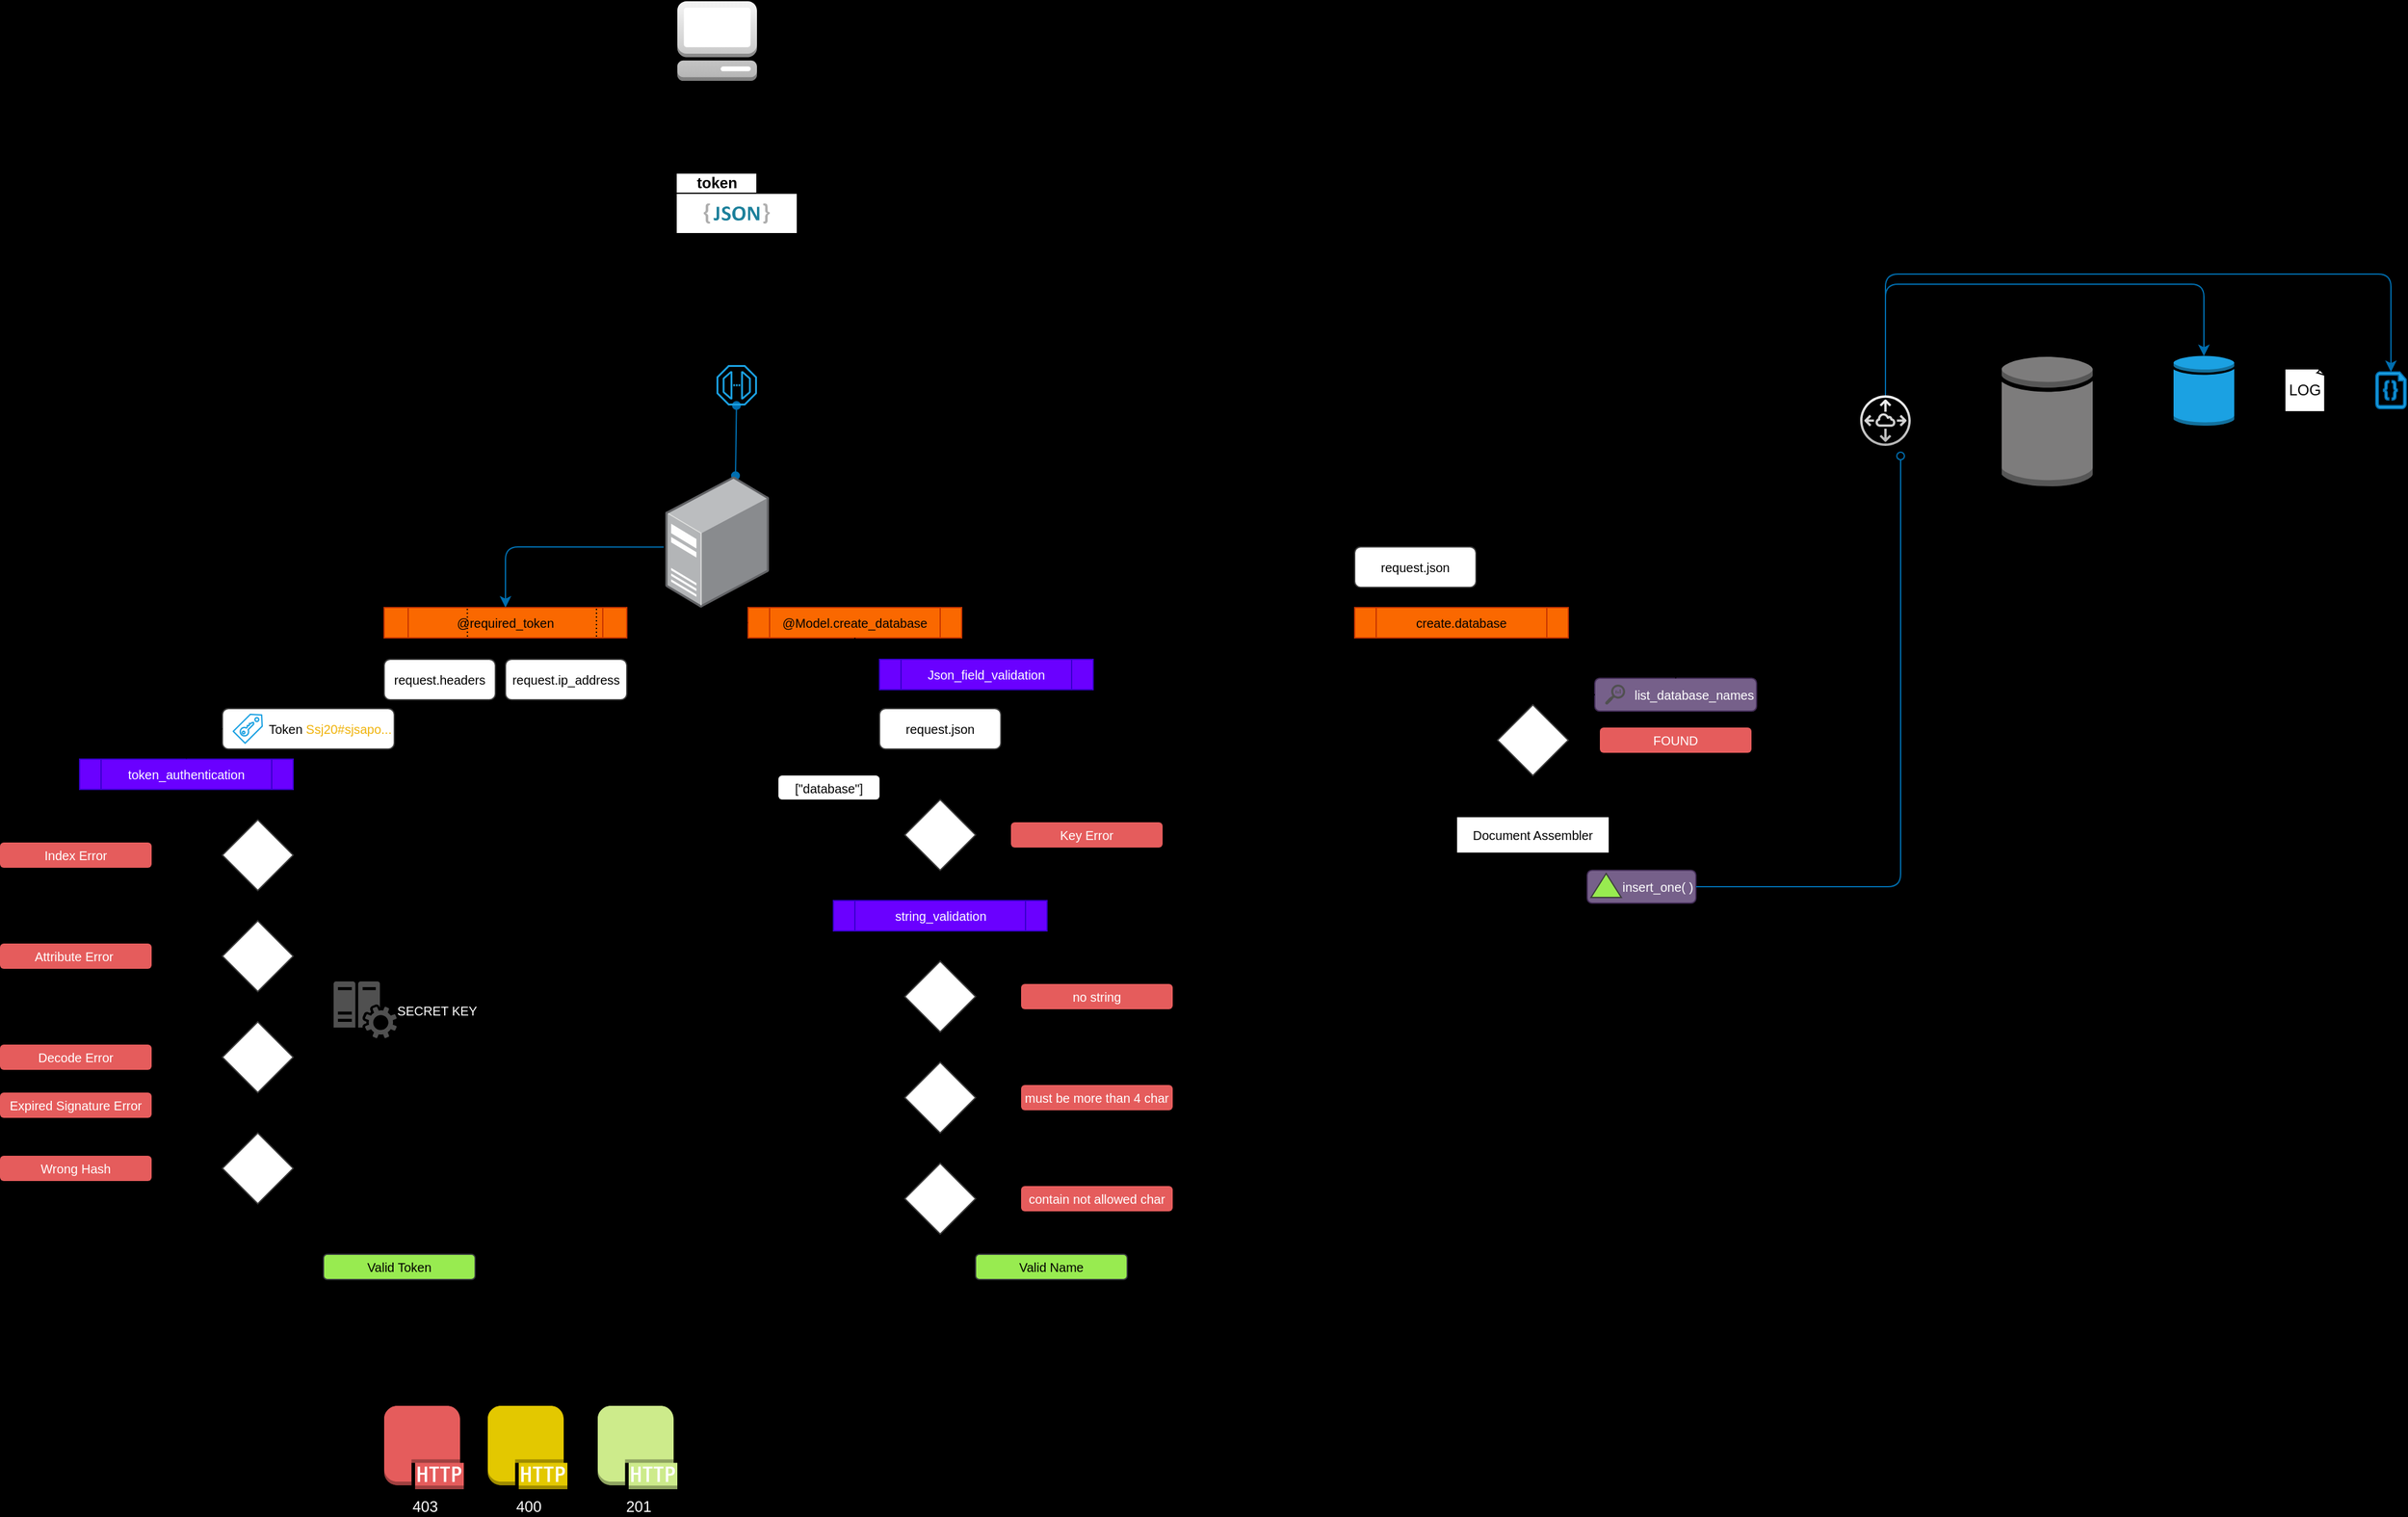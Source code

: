 <mxfile>
    <diagram id="cHQckICc_KCXVRTkvGpA" name="Página-1">
        <mxGraphModel dx="2268" dy="1655" grid="1" gridSize="8" guides="1" tooltips="1" connect="1" arrows="1" fold="1" page="1" pageScale="1" pageWidth="1654" pageHeight="1169" background="#000000" math="0" shadow="0">
            <root>
                <mxCell id="0"/>
                <mxCell id="1" parent="0"/>
                <mxCell id="13" style="edgeStyle=none;html=1;exitX=0.5;exitY=1;exitDx=0;exitDy=0;exitPerimeter=0;entryX=0.343;entryY=0.028;entryDx=0;entryDy=0;entryPerimeter=0;startArrow=none;startFill=0;endArrow=none;endFill=0;strokeWidth=1;" parent="1" source="5" target="10" edge="1">
                    <mxGeometry relative="1" as="geometry"/>
                </mxCell>
                <mxCell id="5" value="" style="outlineConnect=0;dashed=0;verticalLabelPosition=bottom;verticalAlign=top;align=center;html=1;shape=mxgraph.aws3.management_console;fillColor=#f5f5f5;strokeColor=#666666;gradientColor=#b3b3b3;" parent="1" vertex="1">
                    <mxGeometry x="800" y="48" width="63" height="63" as="geometry"/>
                </mxCell>
                <mxCell id="9" style="edgeStyle=none;html=1;startArrow=oval;startFill=1;endArrow=oval;endFill=1;exitX=0.677;exitY=-0.004;exitDx=0;exitDy=0;exitPerimeter=0;strokeWidth=1;fillColor=#1ba1e2;strokeColor=#006EAF;" parent="1" source="6" target="8" edge="1">
                    <mxGeometry relative="1" as="geometry">
                        <mxPoint x="832.02" y="344" as="targetPoint"/>
                    </mxGeometry>
                </mxCell>
                <mxCell id="121" style="edgeStyle=none;html=1;fontSize=10;fontColor=#000000;startArrow=none;startFill=0;endArrow=none;endFill=0;strokeWidth=1;dashed=1;" parent="1" source="6" target="120" edge="1">
                    <mxGeometry relative="1" as="geometry">
                        <mxPoint x="1736" y="380" as="targetPoint"/>
                        <Array as="points">
                            <mxPoint x="1304" y="472"/>
                            <mxPoint x="1304" y="380"/>
                        </Array>
                    </mxGeometry>
                </mxCell>
                <mxCell id="6" value="" style="points=[];aspect=fixed;html=1;align=center;shadow=0;dashed=0;image;image=img/lib/allied_telesis/computer_and_terminals/Server_Desktop.svg;gradientColor=none;imageBorder=none;imageBackground=none;" parent="1" vertex="1">
                    <mxGeometry x="790.48" y="424" width="82.04" height="104" as="geometry"/>
                </mxCell>
                <mxCell id="140" style="edgeStyle=none;html=1;exitX=1;exitY=0.5;exitDx=0;exitDy=0;exitPerimeter=0;entryX=0;entryY=0.5;entryDx=0;entryDy=0;entryPerimeter=0;endArrow=none;endFill=0;" edge="1" parent="1" source="7" target="139">
                    <mxGeometry relative="1" as="geometry">
                        <Array as="points">
                            <mxPoint x="1944" y="380"/>
                            <mxPoint x="1944" y="356"/>
                        </Array>
                    </mxGeometry>
                </mxCell>
                <mxCell id="7" value="" style="outlineConnect=0;dashed=0;verticalLabelPosition=bottom;verticalAlign=top;align=center;html=1;shape=mxgraph.aws3.generic_database;fillColor=#7D7C7C;gradientColor=none;" parent="1" vertex="1">
                    <mxGeometry x="1848" y="328" width="72" height="104" as="geometry"/>
                </mxCell>
                <mxCell id="16" style="edgeStyle=none;html=1;exitX=0.5;exitY=1;exitDx=0;exitDy=0;exitPerimeter=0;startArrow=none;startFill=0;endArrow=none;endFill=0;strokeWidth=1;" parent="1" source="10" target="8" edge="1">
                    <mxGeometry relative="1" as="geometry"/>
                </mxCell>
                <mxCell id="10" value="token" style="shape=folder;fontStyle=1;tabWidth=64;tabHeight=16;tabPosition=left;html=1;boundedLbl=1;labelInHeader=1;container=1;collapsible=0;recursiveResize=0;gradientColor=none;" parent="1" vertex="1">
                    <mxGeometry x="799" y="184" width="96" height="48" as="geometry"/>
                </mxCell>
                <mxCell id="12" value="" style="dashed=0;outlineConnect=0;html=1;align=center;labelPosition=center;verticalLabelPosition=bottom;verticalAlign=top;shape=mxgraph.weblogos.json_2;gradientColor=none;" parent="10" vertex="1">
                    <mxGeometry x="21.9" y="24" width="52.2" height="16" as="geometry"/>
                </mxCell>
                <mxCell id="18" value="" style="group" parent="1" vertex="1" connectable="0">
                    <mxGeometry x="831" y="336" width="185" height="32" as="geometry"/>
                </mxCell>
                <mxCell id="8" value="" style="sketch=0;outlineConnect=0;fontColor=#ffffff;fillColor=#1ba1e2;strokeColor=#006EAF;dashed=0;verticalLabelPosition=bottom;verticalAlign=top;align=center;html=1;fontSize=12;fontStyle=0;aspect=fixed;pointerEvents=1;shape=mxgraph.aws4.endpoint;" parent="18" vertex="1">
                    <mxGeometry width="32" height="32" as="geometry"/>
                </mxCell>
                <mxCell id="17" value="/tests/test-create-database" style="text;html=1;strokeColor=none;fillColor=none;align=center;verticalAlign=middle;whiteSpace=wrap;rounded=0;fontSize=10;" parent="18" vertex="1">
                    <mxGeometry x="17" y="2" width="168" height="30" as="geometry"/>
                </mxCell>
                <mxCell id="30" style="edgeStyle=none;html=1;exitX=0.5;exitY=0;exitDx=0;exitDy=0;entryX=-0.015;entryY=0.54;entryDx=0;entryDy=0;entryPerimeter=0;fontSize=10;startArrow=classic;startFill=1;endArrow=none;endFill=0;strokeWidth=1;fillColor=#1ba1e2;strokeColor=#006EAF;" parent="1" source="19" target="6" edge="1">
                    <mxGeometry relative="1" as="geometry">
                        <Array as="points">
                            <mxPoint x="664" y="480"/>
                        </Array>
                    </mxGeometry>
                </mxCell>
                <mxCell id="34" style="edgeStyle=none;html=1;exitX=0.25;exitY=1;exitDx=0;exitDy=0;entryX=0.546;entryY=-0.005;entryDx=0;entryDy=0;entryPerimeter=0;fontSize=10;startArrow=none;startFill=0;endArrow=none;endFill=0;strokeWidth=1;" parent="1" source="19" target="24" edge="1">
                    <mxGeometry relative="1" as="geometry"/>
                </mxCell>
                <mxCell id="35" style="edgeStyle=none;html=1;exitX=0.75;exitY=1;exitDx=0;exitDy=0;entryX=0.5;entryY=0;entryDx=0;entryDy=0;fontSize=10;startArrow=none;startFill=0;endArrow=none;endFill=0;strokeWidth=1;" parent="1" source="19" target="31" edge="1">
                    <mxGeometry relative="1" as="geometry"/>
                </mxCell>
                <mxCell id="19" value="@required_token" style="shape=process;whiteSpace=wrap;html=1;backgroundOutline=1;fontSize=10;strokeColor=#C73500;fillColor=#fa6800;fontColor=#000000;" parent="1" vertex="1">
                    <mxGeometry x="568" y="528" width="192" height="24" as="geometry"/>
                </mxCell>
                <mxCell id="53" style="edgeStyle=none;html=1;exitX=0;exitY=0.5;exitDx=0;exitDy=0;exitPerimeter=0;entryX=1;entryY=0;entryDx=0;entryDy=0;fontSize=10;fontColor=#FFFFFF;startArrow=none;startFill=0;endArrow=classic;endFill=1;strokeWidth=1;" parent="1" source="20" target="51" edge="1">
                    <mxGeometry relative="1" as="geometry">
                        <Array as="points">
                            <mxPoint x="496" y="847"/>
                        </Array>
                    </mxGeometry>
                </mxCell>
                <mxCell id="21" value="@Model.create_database" style="shape=process;whiteSpace=wrap;html=1;backgroundOutline=1;fontSize=10;strokeColor=#C73500;fillColor=#fa6800;fontColor=#000000;" parent="1" vertex="1">
                    <mxGeometry x="856" y="528" width="169" height="24" as="geometry"/>
                </mxCell>
                <mxCell id="37" style="edgeStyle=none;html=1;exitX=0.75;exitY=0;exitDx=0;exitDy=0;dashed=1;dashPattern=1 2;fontSize=10;startArrow=none;startFill=0;endArrow=none;endFill=0;strokeWidth=1;entryX=0;entryY=0;entryDx=0;entryDy=16;entryPerimeter=0;" parent="1" source="24" target="10" edge="1">
                    <mxGeometry relative="1" as="geometry">
                        <mxPoint x="792" y="192" as="targetPoint"/>
                        <Array as="points">
                            <mxPoint x="632" y="200"/>
                        </Array>
                    </mxGeometry>
                </mxCell>
                <mxCell id="107" style="edgeStyle=none;html=1;exitX=0;exitY=0.5;exitDx=0;exitDy=0;entryX=0.5;entryY=0;entryDx=0;entryDy=0;fontSize=10;fontColor=#000000;startArrow=none;startFill=0;endArrow=classic;endFill=1;strokeWidth=1;" parent="1" source="24" target="39" edge="1">
                    <mxGeometry relative="1" as="geometry">
                        <Array as="points">
                            <mxPoint x="508" y="585"/>
                        </Array>
                    </mxGeometry>
                </mxCell>
                <mxCell id="24" value="request.headers" style="rounded=1;whiteSpace=wrap;html=1;fontSize=10;strokeColor=#3D3D3D;gradientColor=none;" parent="1" vertex="1">
                    <mxGeometry x="568" y="569" width="88" height="32" as="geometry"/>
                </mxCell>
                <mxCell id="36" style="edgeStyle=none;html=1;exitX=0.75;exitY=0;exitDx=0;exitDy=0;entryX=0.02;entryY=0.98;entryDx=0;entryDy=0;entryPerimeter=0;fontSize=10;startArrow=none;startFill=0;endArrow=none;endFill=0;strokeWidth=1;dashed=1;dashPattern=1 2;" parent="1" source="31" target="5" edge="1">
                    <mxGeometry relative="1" as="geometry">
                        <Array as="points">
                            <mxPoint x="736" y="110"/>
                        </Array>
                    </mxGeometry>
                </mxCell>
                <mxCell id="63" style="edgeStyle=none;html=1;exitX=0.5;exitY=1;exitDx=0;exitDy=0;entryX=1;entryY=0;entryDx=0;entryDy=0;fontSize=10;fontColor=#FFFFFF;startArrow=none;startFill=0;endArrow=classic;endFill=1;strokeWidth=1;" parent="1" source="31" target="61" edge="1">
                    <mxGeometry relative="1" as="geometry">
                        <Array as="points">
                            <mxPoint x="712" y="656"/>
                            <mxPoint x="712" y="880"/>
                        </Array>
                    </mxGeometry>
                </mxCell>
                <mxCell id="31" value="request.ip_address" style="rounded=1;whiteSpace=wrap;html=1;fontSize=10;strokeColor=#3D3D3D;gradientColor=none;" parent="1" vertex="1">
                    <mxGeometry x="664" y="569" width="96" height="32" as="geometry"/>
                </mxCell>
                <mxCell id="40" value="" style="group" parent="1" vertex="1" connectable="0">
                    <mxGeometry x="440" y="608" width="136" height="32" as="geometry"/>
                </mxCell>
                <mxCell id="39" value="Token&amp;nbsp;&lt;font color=&quot;#f0b30a&quot;&gt;Ssj20#sjsapo...&lt;/font&gt;" style="rounded=1;whiteSpace=wrap;html=1;fontSize=10;strokeColor=#3D3D3D;gradientColor=none;align=right;" parent="40" vertex="1">
                    <mxGeometry width="136" height="32" as="geometry"/>
                </mxCell>
                <mxCell id="38" value="" style="sketch=0;outlineConnect=0;fillColor=#1ba1e2;strokeColor=#006EAF;dashed=0;verticalLabelPosition=bottom;verticalAlign=top;align=center;html=1;fontSize=12;fontStyle=0;aspect=fixed;pointerEvents=1;shape=mxgraph.aws4.saml_token;fontColor=#ffffff;" parent="40" vertex="1">
                    <mxGeometry x="8" y="4" width="24" height="24" as="geometry"/>
                </mxCell>
                <mxCell id="46" style="edgeStyle=none;html=1;exitX=0;exitY=0.5;exitDx=0;exitDy=0;entryX=1;entryY=0.5;entryDx=0;entryDy=0;fontSize=10;fontColor=#FFFFFF;startArrow=none;startFill=0;endArrow=classic;endFill=1;strokeWidth=1;" parent="1" source="42" target="43" edge="1">
                    <mxGeometry relative="1" as="geometry"/>
                </mxCell>
                <mxCell id="48" style="edgeStyle=none;html=1;exitX=0.5;exitY=1;exitDx=0;exitDy=0;entryX=0.5;entryY=0;entryDx=0;entryDy=0;fontSize=10;fontColor=#FFFFFF;startArrow=none;startFill=0;endArrow=classic;endFill=1;strokeWidth=1;" parent="1" source="42" target="47" edge="1">
                    <mxGeometry relative="1" as="geometry"/>
                </mxCell>
                <mxCell id="42" value="&lt;font color=&quot;#ffffff&quot;&gt;split&lt;/font&gt;" style="rhombus;whiteSpace=wrap;html=1;fontSize=10;fontColor=#F0B30A;strokeColor=#3D3D3D;gradientColor=none;" parent="1" vertex="1">
                    <mxGeometry x="440" y="696" width="56" height="56" as="geometry"/>
                </mxCell>
                <mxCell id="43" value="Index Error" style="rounded=1;whiteSpace=wrap;html=1;fontSize=10;strokeColor=none;fillColor=#E55C5C;fontColor=#ffffff;" parent="1" vertex="1">
                    <mxGeometry x="264" y="714" width="120" height="20" as="geometry"/>
                </mxCell>
                <mxCell id="50" style="edgeStyle=none;html=1;exitX=0;exitY=0.5;exitDx=0;exitDy=0;entryX=1;entryY=0.5;entryDx=0;entryDy=0;fontSize=10;fontColor=#FFFFFF;startArrow=none;startFill=0;endArrow=classic;endFill=1;strokeWidth=1;" parent="1" source="47" target="49" edge="1">
                    <mxGeometry relative="1" as="geometry"/>
                </mxCell>
                <mxCell id="52" style="edgeStyle=none;html=1;exitX=0.5;exitY=1;exitDx=0;exitDy=0;entryX=0.5;entryY=0;entryDx=0;entryDy=0;fontSize=10;fontColor=#FFFFFF;startArrow=none;startFill=0;endArrow=classic;endFill=1;strokeWidth=1;" parent="1" source="47" target="51" edge="1">
                    <mxGeometry relative="1" as="geometry"/>
                </mxCell>
                <mxCell id="47" value="&lt;font color=&quot;#ffffff&quot;&gt;None?&lt;/font&gt;" style="rhombus;whiteSpace=wrap;html=1;fontSize=10;fontColor=#F0B30A;strokeColor=#3D3D3D;gradientColor=none;" parent="1" vertex="1">
                    <mxGeometry x="440" y="776" width="56" height="56" as="geometry"/>
                </mxCell>
                <mxCell id="49" value="Attribute Error&amp;nbsp;" style="rounded=1;whiteSpace=wrap;html=1;fontSize=10;strokeColor=none;fillColor=#E55C5C;fontColor=#ffffff;" parent="1" vertex="1">
                    <mxGeometry x="264" y="794" width="120" height="20" as="geometry"/>
                </mxCell>
                <mxCell id="57" style="edgeStyle=none;html=1;exitX=0;exitY=0.5;exitDx=0;exitDy=0;fontSize=10;fontColor=#FFFFFF;startArrow=none;startFill=0;endArrow=classic;endFill=1;strokeWidth=1;" parent="1" source="51" target="54" edge="1">
                    <mxGeometry relative="1" as="geometry"/>
                </mxCell>
                <mxCell id="60" style="edgeStyle=none;html=1;exitX=0;exitY=0.5;exitDx=0;exitDy=0;entryX=1;entryY=0.5;entryDx=0;entryDy=0;fontSize=10;fontColor=#FFFFFF;startArrow=none;startFill=0;endArrow=classic;endFill=1;strokeWidth=1;" parent="1" source="51" target="58" edge="1">
                    <mxGeometry relative="1" as="geometry">
                        <Array as="points">
                            <mxPoint x="416" y="884"/>
                            <mxPoint x="416" y="922"/>
                        </Array>
                    </mxGeometry>
                </mxCell>
                <mxCell id="62" style="edgeStyle=none;html=1;exitX=0.5;exitY=1;exitDx=0;exitDy=0;entryX=0.5;entryY=0;entryDx=0;entryDy=0;fontSize=10;fontColor=#FFFFFF;startArrow=none;startFill=0;endArrow=classic;endFill=1;strokeWidth=1;" parent="1" source="51" target="61" edge="1">
                    <mxGeometry relative="1" as="geometry"/>
                </mxCell>
                <mxCell id="51" value="&lt;font color=&quot;#ffffff&quot;&gt;Decode&lt;/font&gt;" style="rhombus;whiteSpace=wrap;html=1;fontSize=10;fontColor=#F0B30A;strokeColor=#3D3D3D;gradientColor=none;" parent="1" vertex="1">
                    <mxGeometry x="440" y="856" width="56" height="56" as="geometry"/>
                </mxCell>
                <mxCell id="54" value="Decode Error" style="rounded=1;whiteSpace=wrap;html=1;fontSize=10;strokeColor=none;fillColor=#E55C5C;fontColor=#ffffff;" parent="1" vertex="1">
                    <mxGeometry x="264" y="874" width="120" height="20" as="geometry"/>
                </mxCell>
                <mxCell id="56" value="" style="group" parent="1" vertex="1" connectable="0">
                    <mxGeometry x="528" y="824" width="122" height="45" as="geometry"/>
                </mxCell>
                <mxCell id="20" value="" style="sketch=0;pointerEvents=1;shadow=0;dashed=0;html=1;strokeColor=none;labelPosition=center;verticalLabelPosition=bottom;verticalAlign=top;align=center;fillColor=#505050;shape=mxgraph.mscae.oms.config_assessment;fontSize=10;" parent="56" vertex="1">
                    <mxGeometry width="50" height="45" as="geometry"/>
                </mxCell>
                <mxCell id="55" value="SECRET KEY" style="text;html=1;strokeColor=none;fillColor=none;align=center;verticalAlign=middle;whiteSpace=wrap;rounded=0;fontSize=10;fontColor=#FFFFFF;" parent="56" vertex="1">
                    <mxGeometry x="42" y="7.5" width="80" height="30" as="geometry"/>
                </mxCell>
                <mxCell id="58" value="Expired Signature Error" style="rounded=1;whiteSpace=wrap;html=1;fontSize=10;strokeColor=none;fillColor=#E55C5C;fontColor=#ffffff;" parent="1" vertex="1">
                    <mxGeometry x="264" y="912" width="120" height="20" as="geometry"/>
                </mxCell>
                <mxCell id="65" style="edgeStyle=none;html=1;exitX=0;exitY=0.5;exitDx=0;exitDy=0;entryX=1;entryY=0.5;entryDx=0;entryDy=0;fontSize=10;fontColor=#FFFFFF;startArrow=none;startFill=0;endArrow=classic;endFill=1;strokeWidth=1;" parent="1" source="61" target="64" edge="1">
                    <mxGeometry relative="1" as="geometry"/>
                </mxCell>
                <mxCell id="67" style="edgeStyle=none;html=1;exitX=0.5;exitY=1;exitDx=0;exitDy=0;entryX=0;entryY=0.5;entryDx=0;entryDy=0;fontSize=10;fontColor=#000000;startArrow=none;startFill=0;endArrow=classic;endFill=1;strokeWidth=1;" parent="1" source="61" target="66" edge="1">
                    <mxGeometry relative="1" as="geometry">
                        <Array as="points">
                            <mxPoint x="468" y="1050"/>
                        </Array>
                    </mxGeometry>
                </mxCell>
                <mxCell id="61" value="&lt;font color=&quot;#ffffff&quot;&gt;HASH&lt;/font&gt;" style="rhombus;whiteSpace=wrap;html=1;fontSize=10;fontColor=#F0B30A;strokeColor=#3D3D3D;gradientColor=none;" parent="1" vertex="1">
                    <mxGeometry x="440" y="944" width="56" height="56" as="geometry"/>
                </mxCell>
                <mxCell id="64" value="Wrong Hash" style="rounded=1;whiteSpace=wrap;html=1;fontSize=10;strokeColor=none;fillColor=#E55C5C;fontColor=#ffffff;" parent="1" vertex="1">
                    <mxGeometry x="264" y="962" width="120" height="20" as="geometry"/>
                </mxCell>
                <mxCell id="68" style="edgeStyle=none;html=1;exitX=1;exitY=0.5;exitDx=0;exitDy=0;entryX=0;entryY=0.5;entryDx=0;entryDy=0;fontSize=10;fontColor=#000000;startArrow=none;startFill=0;endArrow=classic;endFill=1;strokeWidth=1;" parent="1" source="66" target="21" edge="1">
                    <mxGeometry relative="1" as="geometry">
                        <Array as="points">
                            <mxPoint x="808" y="1050"/>
                            <mxPoint x="808" y="540"/>
                        </Array>
                    </mxGeometry>
                </mxCell>
                <mxCell id="66" value="Valid Token" style="rounded=1;whiteSpace=wrap;html=1;fontSize=10;strokeColor=#36393d;fillColor=#98EB50;fontColor=#000000;" parent="1" vertex="1">
                    <mxGeometry x="520" y="1040" width="120" height="20" as="geometry"/>
                </mxCell>
                <mxCell id="75" style="edgeStyle=none;html=1;entryX=0;entryY=0.5;entryDx=0;entryDy=0;fontSize=10;fontColor=#000000;startArrow=none;startFill=0;endArrow=classic;endFill=1;strokeWidth=1;exitX=0.5;exitY=1;exitDx=0;exitDy=0;" parent="1" source="21" target="74" edge="1">
                    <mxGeometry relative="1" as="geometry">
                        <mxPoint x="924" y="648" as="sourcePoint"/>
                        <Array as="points">
                            <mxPoint x="941" y="581"/>
                        </Array>
                    </mxGeometry>
                </mxCell>
                <mxCell id="80" style="edgeStyle=none;html=1;exitX=0.25;exitY=1;exitDx=0;exitDy=0;entryX=0.442;entryY=-0.012;entryDx=0;entryDy=0;entryPerimeter=0;fontSize=10;fontColor=#000000;startArrow=none;startFill=0;endArrow=none;endFill=0;strokeWidth=1;" parent="1" source="74" target="79" edge="1">
                    <mxGeometry relative="1" as="geometry"/>
                </mxCell>
                <mxCell id="74" value="Json_field_validation" style="shape=process;whiteSpace=wrap;html=1;backgroundOutline=1;fontSize=10;strokeColor=#3700CC;fillColor=#6a00ff;fontColor=#ffffff;" parent="1" vertex="1">
                    <mxGeometry x="960" y="569" width="169" height="24" as="geometry"/>
                </mxCell>
                <mxCell id="84" style="edgeStyle=none;html=1;exitX=0;exitY=0.5;exitDx=0;exitDy=0;entryX=0;entryY=0;entryDx=0;entryDy=0;fontSize=10;fontColor=#000000;startArrow=none;startFill=0;endArrow=classic;endFill=1;strokeWidth=1;" parent="1" source="76" target="77" edge="1">
                    <mxGeometry relative="1" as="geometry">
                        <Array as="points">
                            <mxPoint x="984" y="680"/>
                        </Array>
                    </mxGeometry>
                </mxCell>
                <mxCell id="76" value="[&quot;database&quot;]" style="rounded=1;whiteSpace=wrap;html=1;fontSize=10;strokeColor=none;" parent="1" vertex="1">
                    <mxGeometry x="880" y="661" width="80" height="19" as="geometry"/>
                </mxCell>
                <mxCell id="87" style="edgeStyle=none;html=1;exitX=1;exitY=0.5;exitDx=0;exitDy=0;entryX=0;entryY=0.5;entryDx=0;entryDy=0;fontSize=10;fontColor=#000000;startArrow=none;startFill=0;endArrow=classic;endFill=1;strokeWidth=1;" parent="1" source="77" target="86" edge="1">
                    <mxGeometry relative="1" as="geometry"/>
                </mxCell>
                <mxCell id="90" style="edgeStyle=none;html=1;exitX=0.5;exitY=1;exitDx=0;exitDy=0;entryX=0.5;entryY=0;entryDx=0;entryDy=0;fontSize=10;fontColor=#000000;startArrow=none;startFill=0;endArrow=classic;endFill=1;strokeWidth=1;" parent="1" source="77" target="89" edge="1">
                    <mxGeometry relative="1" as="geometry"/>
                </mxCell>
                <mxCell id="77" value="&lt;font color=&quot;#ffffff&quot;&gt;if key?&lt;/font&gt;" style="rhombus;whiteSpace=wrap;html=1;fontSize=10;fontColor=#F0B30A;strokeColor=#3D3D3D;gradientColor=none;" parent="1" vertex="1">
                    <mxGeometry x="980" y="680" width="56" height="56" as="geometry"/>
                </mxCell>
                <mxCell id="83" style="edgeStyle=none;html=1;exitX=0.5;exitY=1;exitDx=0;exitDy=0;entryX=0.5;entryY=0;entryDx=0;entryDy=0;fontSize=10;fontColor=#000000;startArrow=none;startFill=0;endArrow=classic;endFill=1;strokeWidth=1;" parent="1" source="79" target="77" edge="1">
                    <mxGeometry relative="1" as="geometry"/>
                </mxCell>
                <mxCell id="79" value="request.json" style="rounded=1;whiteSpace=wrap;html=1;fontSize=10;strokeColor=#3D3D3D;gradientColor=none;" parent="1" vertex="1">
                    <mxGeometry x="960" y="608" width="96" height="32" as="geometry"/>
                </mxCell>
                <mxCell id="86" value="Key Error" style="rounded=1;whiteSpace=wrap;html=1;fontSize=10;strokeColor=none;fillColor=#E55C5C;fontColor=#ffffff;" parent="1" vertex="1">
                    <mxGeometry x="1064" y="698" width="120" height="20" as="geometry"/>
                </mxCell>
                <mxCell id="92" style="edgeStyle=none;html=1;exitX=0.5;exitY=1;exitDx=0;exitDy=0;entryX=0.5;entryY=0;entryDx=0;entryDy=0;fontSize=10;fontColor=#000000;startArrow=none;startFill=0;endArrow=classic;endFill=1;strokeWidth=1;" parent="1" source="89" target="91" edge="1">
                    <mxGeometry relative="1" as="geometry"/>
                </mxCell>
                <mxCell id="89" value="string_validation" style="shape=process;whiteSpace=wrap;html=1;backgroundOutline=1;fontSize=10;strokeColor=#3700CC;fillColor=#6a00ff;fontColor=#ffffff;" parent="1" vertex="1">
                    <mxGeometry x="923.5" y="760" width="169" height="24" as="geometry"/>
                </mxCell>
                <mxCell id="94" style="edgeStyle=none;html=1;exitX=1;exitY=0.5;exitDx=0;exitDy=0;entryX=0;entryY=0.5;entryDx=0;entryDy=0;fontSize=10;fontColor=#000000;startArrow=none;startFill=0;endArrow=classic;endFill=1;strokeWidth=1;" parent="1" source="91" target="93" edge="1">
                    <mxGeometry relative="1" as="geometry"/>
                </mxCell>
                <mxCell id="96" style="edgeStyle=none;html=1;exitX=0.5;exitY=1;exitDx=0;exitDy=0;entryX=0.5;entryY=0;entryDx=0;entryDy=0;fontSize=10;fontColor=#000000;startArrow=none;startFill=0;endArrow=classic;endFill=1;strokeWidth=1;" parent="1" source="91" target="95" edge="1">
                    <mxGeometry relative="1" as="geometry"/>
                </mxCell>
                <mxCell id="91" value="&lt;font color=&quot;#ffffff&quot;&gt;isistance?&lt;/font&gt;" style="rhombus;whiteSpace=wrap;html=1;fontSize=10;fontColor=#F0B30A;strokeColor=#3D3D3D;gradientColor=none;" parent="1" vertex="1">
                    <mxGeometry x="980" y="808" width="56" height="56" as="geometry"/>
                </mxCell>
                <mxCell id="93" value="no string" style="rounded=1;whiteSpace=wrap;html=1;fontSize=10;strokeColor=none;fillColor=#E55C5C;fontColor=#ffffff;" parent="1" vertex="1">
                    <mxGeometry x="1072" y="826" width="120" height="20" as="geometry"/>
                </mxCell>
                <mxCell id="98" style="edgeStyle=none;html=1;exitX=1;exitY=0.5;exitDx=0;exitDy=0;entryX=0;entryY=0.5;entryDx=0;entryDy=0;fontSize=10;fontColor=#000000;startArrow=none;startFill=0;endArrow=classic;endFill=1;strokeWidth=1;" parent="1" source="95" target="97" edge="1">
                    <mxGeometry relative="1" as="geometry"/>
                </mxCell>
                <mxCell id="100" style="edgeStyle=none;html=1;exitX=0.5;exitY=1;exitDx=0;exitDy=0;entryX=0.5;entryY=0;entryDx=0;entryDy=0;fontSize=10;fontColor=#000000;startArrow=none;startFill=0;endArrow=classic;endFill=1;strokeWidth=1;" parent="1" source="95" target="99" edge="1">
                    <mxGeometry relative="1" as="geometry"/>
                </mxCell>
                <mxCell id="95" value="&lt;font color=&quot;#ffffff&quot;&gt;len &amp;gt;= 4&lt;/font&gt;" style="rhombus;whiteSpace=wrap;html=1;fontSize=10;fontColor=#F0B30A;strokeColor=#3D3D3D;gradientColor=none;" parent="1" vertex="1">
                    <mxGeometry x="980" y="888" width="56" height="56" as="geometry"/>
                </mxCell>
                <mxCell id="97" value="must be more than 4 char" style="rounded=1;whiteSpace=wrap;html=1;fontSize=10;strokeColor=none;fillColor=#E55C5C;fontColor=#ffffff;" parent="1" vertex="1">
                    <mxGeometry x="1072" y="906" width="120" height="20" as="geometry"/>
                </mxCell>
                <mxCell id="102" style="edgeStyle=none;html=1;exitX=1;exitY=0.5;exitDx=0;exitDy=0;fontSize=10;fontColor=#000000;startArrow=none;startFill=0;endArrow=classic;endFill=1;strokeWidth=1;" parent="1" source="99" target="101" edge="1">
                    <mxGeometry relative="1" as="geometry"/>
                </mxCell>
                <mxCell id="104" style="edgeStyle=none;html=1;exitX=0.5;exitY=1;exitDx=0;exitDy=0;entryX=0;entryY=0.5;entryDx=0;entryDy=0;fontSize=10;fontColor=#000000;startArrow=none;startFill=0;endArrow=classic;endFill=1;strokeWidth=1;" parent="1" source="99" target="103" edge="1">
                    <mxGeometry relative="1" as="geometry">
                        <Array as="points">
                            <mxPoint x="1008" y="1050"/>
                        </Array>
                    </mxGeometry>
                </mxCell>
                <mxCell id="99" value="&lt;font color=&quot;#ffffff&quot;&gt;char not&lt;br&gt;allowed&lt;br&gt;&lt;/font&gt;" style="rhombus;whiteSpace=wrap;html=1;fontSize=10;fontColor=#F0B30A;strokeColor=#3D3D3D;gradientColor=none;" parent="1" vertex="1">
                    <mxGeometry x="980" y="968" width="56" height="56" as="geometry"/>
                </mxCell>
                <mxCell id="101" value="contain not allowed char" style="rounded=1;whiteSpace=wrap;html=1;fontSize=10;strokeColor=none;fillColor=#E55C5C;fontColor=#ffffff;" parent="1" vertex="1">
                    <mxGeometry x="1072" y="986" width="120" height="20" as="geometry"/>
                </mxCell>
                <mxCell id="113" style="edgeStyle=none;html=1;exitX=1;exitY=0.5;exitDx=0;exitDy=0;entryX=0;entryY=0.5;entryDx=0;entryDy=0;fontSize=10;fontColor=#000000;startArrow=none;startFill=0;endArrow=none;endFill=0;strokeWidth=1;" parent="1" source="103" target="105" edge="1">
                    <mxGeometry relative="1" as="geometry">
                        <Array as="points">
                            <mxPoint x="1312" y="1050"/>
                            <mxPoint x="1312" y="540"/>
                        </Array>
                    </mxGeometry>
                </mxCell>
                <mxCell id="103" value="Valid Name" style="rounded=1;whiteSpace=wrap;html=1;fontSize=10;strokeColor=#36393d;fillColor=#98EB50;fontColor=#000000;" parent="1" vertex="1">
                    <mxGeometry x="1036" y="1040" width="120" height="20" as="geometry"/>
                </mxCell>
                <mxCell id="124" style="edgeStyle=none;html=1;exitX=0.836;exitY=1.087;exitDx=0;exitDy=0;entryX=0.5;entryY=0;entryDx=0;entryDy=0;fontSize=10;fontColor=#000000;startArrow=none;startFill=0;endArrow=classic;endFill=1;strokeWidth=1;exitPerimeter=0;" parent="1" source="105" target="119" edge="1">
                    <mxGeometry relative="1" as="geometry"/>
                </mxCell>
                <mxCell id="105" value="create.database" style="shape=process;whiteSpace=wrap;html=1;backgroundOutline=1;fontSize=10;strokeColor=#C73500;fillColor=#fa6800;fontColor=#000000;" parent="1" vertex="1">
                    <mxGeometry x="1336" y="528" width="169" height="24" as="geometry"/>
                </mxCell>
                <mxCell id="109" style="edgeStyle=none;html=1;exitX=0.834;exitY=1.041;exitDx=0;exitDy=0;entryX=0.5;entryY=0;entryDx=0;entryDy=0;fontSize=10;fontColor=#000000;startArrow=none;startFill=0;endArrow=classic;endFill=1;strokeWidth=1;exitPerimeter=0;" parent="1" source="106" target="42" edge="1">
                    <mxGeometry relative="1" as="geometry"/>
                </mxCell>
                <mxCell id="106" value="token_authentication" style="shape=process;whiteSpace=wrap;html=1;backgroundOutline=1;fontSize=10;strokeColor=#3700CC;fillColor=#6a00ff;fontColor=#ffffff;" parent="1" vertex="1">
                    <mxGeometry x="327" y="648" width="169" height="24" as="geometry"/>
                </mxCell>
                <mxCell id="108" style="edgeStyle=none;html=1;exitX=0;exitY=0.5;exitDx=0;exitDy=0;entryX=0.5;entryY=0;entryDx=0;entryDy=0;fontSize=10;fontColor=#000000;startArrow=none;startFill=0;endArrow=classic;endFill=1;strokeWidth=1;" parent="1" source="39" target="106" edge="1">
                    <mxGeometry relative="1" as="geometry">
                        <Array as="points">
                            <mxPoint x="412" y="624"/>
                        </Array>
                    </mxGeometry>
                </mxCell>
                <mxCell id="111" style="edgeStyle=none;html=1;exitX=0.5;exitY=0;exitDx=0;exitDy=0;entryX=0;entryY=0;entryDx=96;entryDy=32;entryPerimeter=0;fontSize=10;fontColor=#000000;startArrow=none;startFill=0;endArrow=none;endFill=0;strokeWidth=1;dashed=1;dashPattern=1 1;" parent="1" source="110" target="10" edge="1">
                    <mxGeometry relative="1" as="geometry">
                        <Array as="points">
                            <mxPoint x="1384" y="216"/>
                        </Array>
                    </mxGeometry>
                </mxCell>
                <mxCell id="112" style="edgeStyle=none;html=1;exitX=0.5;exitY=1;exitDx=0;exitDy=0;entryX=0.285;entryY=-0.025;entryDx=0;entryDy=0;entryPerimeter=0;fontSize=10;fontColor=#000000;startArrow=none;startFill=0;endArrow=none;endFill=0;strokeWidth=1;" parent="1" source="110" target="105" edge="1">
                    <mxGeometry relative="1" as="geometry"/>
                </mxCell>
                <mxCell id="110" value="request.json" style="rounded=1;whiteSpace=wrap;html=1;fontSize=10;strokeColor=#3D3D3D;gradientColor=none;" parent="1" vertex="1">
                    <mxGeometry x="1336" y="480" width="96" height="32" as="geometry"/>
                </mxCell>
                <mxCell id="117" value="" style="group" parent="1" vertex="1" connectable="0">
                    <mxGeometry x="1526" y="584" width="128" height="26" as="geometry"/>
                </mxCell>
                <mxCell id="115" value="list_database_names" style="rounded=1;whiteSpace=wrap;html=1;fontSize=10;fontColor=#ffffff;strokeColor=#432D57;fillColor=#76608a;align=right;" parent="117" vertex="1">
                    <mxGeometry width="128" height="26" as="geometry"/>
                </mxCell>
                <mxCell id="116" value="" style="sketch=0;pointerEvents=1;shadow=0;dashed=0;html=1;strokeColor=none;labelPosition=center;verticalLabelPosition=bottom;verticalAlign=top;align=center;fillColor=#505050;shape=mxgraph.mscae.oms.log_search;fontSize=10;fontColor=#000000;" parent="117" vertex="1">
                    <mxGeometry x="8" y="5" width="16" height="16" as="geometry"/>
                </mxCell>
                <mxCell id="127" style="edgeStyle=none;html=1;exitX=1;exitY=0.5;exitDx=0;exitDy=0;entryX=0;entryY=0.5;entryDx=0;entryDy=0;fontSize=10;fontColor=#000000;startArrow=none;startFill=0;endArrow=classic;endFill=1;strokeWidth=1;" parent="1" source="119" target="126" edge="1">
                    <mxGeometry relative="1" as="geometry"/>
                </mxCell>
                <mxCell id="129" style="edgeStyle=none;html=1;exitX=0.5;exitY=1;exitDx=0;exitDy=0;entryX=0.5;entryY=0;entryDx=0;entryDy=0;fontSize=10;fontColor=#000000;startArrow=none;startFill=0;endArrow=classic;endFill=1;strokeWidth=1;" parent="1" source="119" target="128" edge="1">
                    <mxGeometry relative="1" as="geometry"/>
                </mxCell>
                <mxCell id="119" value="&lt;font color=&quot;#ffffff&quot;&gt;search&lt;/font&gt;" style="rhombus;whiteSpace=wrap;html=1;fontSize=10;fontColor=#F0B30A;strokeColor=#3D3D3D;gradientColor=none;" parent="1" vertex="1">
                    <mxGeometry x="1449" y="605" width="56" height="56" as="geometry"/>
                </mxCell>
                <mxCell id="122" style="edgeStyle=none;html=1;entryX=0;entryY=0.5;entryDx=0;entryDy=0;entryPerimeter=0;fontSize=10;fontColor=#000000;startArrow=classic;startFill=1;endArrow=classic;endFill=1;strokeWidth=1;" parent="1" source="120" target="7" edge="1">
                    <mxGeometry relative="1" as="geometry"/>
                </mxCell>
                <mxCell id="138" style="edgeStyle=none;html=1;endArrow=classic;endFill=1;entryX=0.5;entryY=0.015;entryDx=0;entryDy=0;entryPerimeter=0;fillColor=#1ba1e2;strokeColor=#006EAF;" edge="1" parent="1" source="120" target="139">
                    <mxGeometry relative="1" as="geometry">
                        <mxPoint x="1756" y="280" as="targetPoint"/>
                        <Array as="points">
                            <mxPoint x="1756" y="272"/>
                            <mxPoint x="2008" y="272"/>
                        </Array>
                    </mxGeometry>
                </mxCell>
                <mxCell id="145" style="edgeStyle=none;html=1;entryX=0.5;entryY=0;entryDx=0;entryDy=0;entryPerimeter=0;endArrow=classic;endFill=1;fillColor=#1ba1e2;strokeColor=#006EAF;" edge="1" parent="1" source="120" target="143">
                    <mxGeometry relative="1" as="geometry">
                        <Array as="points">
                            <mxPoint x="1756" y="264"/>
                            <mxPoint x="2156" y="264"/>
                        </Array>
                    </mxGeometry>
                </mxCell>
                <mxCell id="120" value="" style="sketch=0;outlineConnect=0;gradientColor=#b3b3b3;fillColor=#f5f5f5;strokeColor=#666666;dashed=0;verticalLabelPosition=bottom;verticalAlign=top;align=center;html=1;fontSize=12;fontStyle=0;aspect=fixed;pointerEvents=1;shape=mxgraph.aws4.peering;" parent="1" vertex="1">
                    <mxGeometry x="1736" y="360" width="40" height="40" as="geometry"/>
                </mxCell>
                <mxCell id="123" style="edgeStyle=none;html=1;exitX=0.5;exitY=0;exitDx=0;exitDy=0;fontSize=10;fontColor=#000000;startArrow=none;startFill=0;endArrow=classic;endFill=1;strokeWidth=1;" parent="1" source="115" target="120" edge="1">
                    <mxGeometry relative="1" as="geometry">
                        <mxPoint x="1756" y="408" as="targetPoint"/>
                        <Array as="points">
                            <mxPoint x="1590" y="544"/>
                            <mxPoint x="1756" y="544"/>
                        </Array>
                    </mxGeometry>
                </mxCell>
                <mxCell id="125" style="edgeStyle=none;html=1;exitX=0;exitY=0.5;exitDx=0;exitDy=0;entryX=1;entryY=0;entryDx=0;entryDy=0;fontSize=10;fontColor=#000000;startArrow=none;startFill=0;endArrow=classic;endFill=1;strokeWidth=1;" parent="1" source="115" target="119" edge="1">
                    <mxGeometry relative="1" as="geometry">
                        <Array as="points">
                            <mxPoint x="1504" y="597"/>
                        </Array>
                    </mxGeometry>
                </mxCell>
                <mxCell id="126" value="FOUND" style="rounded=1;whiteSpace=wrap;html=1;fontSize=10;strokeColor=none;fillColor=#E55C5C;fontColor=#ffffff;" parent="1" vertex="1">
                    <mxGeometry x="1530" y="623" width="120" height="20" as="geometry"/>
                </mxCell>
                <mxCell id="136" style="edgeStyle=none;html=1;exitX=0.5;exitY=1;exitDx=0;exitDy=0;entryX=0;entryY=0.5;entryDx=0;entryDy=0;" edge="1" parent="1" source="128" target="131">
                    <mxGeometry relative="1" as="geometry">
                        <Array as="points">
                            <mxPoint x="1477" y="749"/>
                        </Array>
                    </mxGeometry>
                </mxCell>
                <mxCell id="128" value="Document Assembler" style="rounded=0;whiteSpace=wrap;html=1;fontSize=10;strokeColor=none;" parent="1" vertex="1">
                    <mxGeometry x="1417" y="694" width="120" height="28" as="geometry"/>
                </mxCell>
                <mxCell id="135" value="" style="group" parent="1" vertex="1" connectable="0">
                    <mxGeometry x="1520" y="736" width="86" height="26" as="geometry"/>
                </mxCell>
                <mxCell id="131" value="insert_one( )" style="rounded=1;whiteSpace=wrap;html=1;fontSize=10;fontColor=#ffffff;strokeColor=#432D57;fillColor=#76608a;align=right;" parent="135" vertex="1">
                    <mxGeometry width="86" height="26" as="geometry"/>
                </mxCell>
                <mxCell id="134" value="" style="triangle;whiteSpace=wrap;html=1;fontSize=10;fontColor=#000000;strokeColor=#3D3D3D;fillColor=#98EB50;gradientColor=none;rotation=-90;" parent="135" vertex="1">
                    <mxGeometry x="5.5" width="19" height="24" as="geometry"/>
                </mxCell>
                <mxCell id="137" style="edgeStyle=none;html=1;exitX=1;exitY=0.5;exitDx=0;exitDy=0;endArrow=oval;endFill=0;fillColor=#1ba1e2;strokeColor=#006EAF;" edge="1" parent="1" source="131">
                    <mxGeometry relative="1" as="geometry">
                        <mxPoint x="1768" y="408" as="targetPoint"/>
                        <Array as="points">
                            <mxPoint x="1768" y="749"/>
                        </Array>
                    </mxGeometry>
                </mxCell>
                <mxCell id="142" style="edgeStyle=none;html=1;exitX=1;exitY=0.5;exitDx=0;exitDy=0;exitPerimeter=0;entryX=0;entryY=0.5;entryDx=0;entryDy=0;entryPerimeter=0;endArrow=none;endFill=0;" edge="1" parent="1" source="139" target="141">
                    <mxGeometry relative="1" as="geometry">
                        <Array as="points">
                            <mxPoint x="2048" y="356"/>
                        </Array>
                    </mxGeometry>
                </mxCell>
                <mxCell id="139" value="" style="outlineConnect=0;dashed=0;verticalLabelPosition=bottom;verticalAlign=top;align=center;html=1;shape=mxgraph.aws3.generic_database;fillColor=#1ba1e2;fontColor=#ffffff;strokeColor=#006EAF;" vertex="1" parent="1">
                    <mxGeometry x="1984" y="328" width="48" height="56" as="geometry"/>
                </mxCell>
                <mxCell id="144" style="edgeStyle=none;html=1;exitX=1;exitY=0.5;exitDx=0;exitDy=0;exitPerimeter=0;entryX=0;entryY=0.5;entryDx=0;entryDy=0;entryPerimeter=0;endArrow=none;endFill=0;" edge="1" parent="1" source="141" target="143">
                    <mxGeometry relative="1" as="geometry"/>
                </mxCell>
                <mxCell id="141" value="LOG" style="whiteSpace=wrap;html=1;shape=mxgraph.basic.document" vertex="1" parent="1">
                    <mxGeometry x="2072" y="339" width="32" height="34" as="geometry"/>
                </mxCell>
                <mxCell id="143" value="" style="verticalLabelPosition=bottom;html=1;verticalAlign=top;align=center;strokeColor=#006EAF;fillColor=#1ba1e2;shape=mxgraph.azure.code_file;pointerEvents=1;fontColor=#ffffff;" vertex="1" parent="1">
                    <mxGeometry x="2144" y="341.5" width="24" height="29" as="geometry"/>
                </mxCell>
                <mxCell id="146" value="403" style="outlineConnect=0;dashed=0;verticalLabelPosition=bottom;verticalAlign=top;align=center;html=1;shape=mxgraph.aws3.http_protocol;fillColor=#E55C5C;fontColor=#ffffff;strokeColor=#A50040;" vertex="1" parent="1">
                    <mxGeometry x="568" y="1160" width="63" height="66" as="geometry"/>
                </mxCell>
                <mxCell id="148" value="&lt;font color=&quot;#ffffff&quot;&gt;400&lt;/font&gt;" style="outlineConnect=0;dashed=0;verticalLabelPosition=bottom;verticalAlign=top;align=center;html=1;shape=mxgraph.aws3.http_protocol;fillColor=#e3c800;fontColor=#000000;strokeColor=#B09500;" vertex="1" parent="1">
                    <mxGeometry x="650" y="1160" width="63" height="66" as="geometry"/>
                </mxCell>
                <mxCell id="151" value="&lt;font color=&quot;#ffffff&quot;&gt;201&lt;/font&gt;" style="outlineConnect=0;dashed=0;verticalLabelPosition=bottom;verticalAlign=top;align=center;html=1;shape=mxgraph.aws3.http_protocol;fillColor=#cdeb8b;strokeColor=#36393d;" vertex="1" parent="1">
                    <mxGeometry x="737" y="1160" width="63" height="66" as="geometry"/>
                </mxCell>
            </root>
        </mxGraphModel>
    </diagram>
</mxfile>